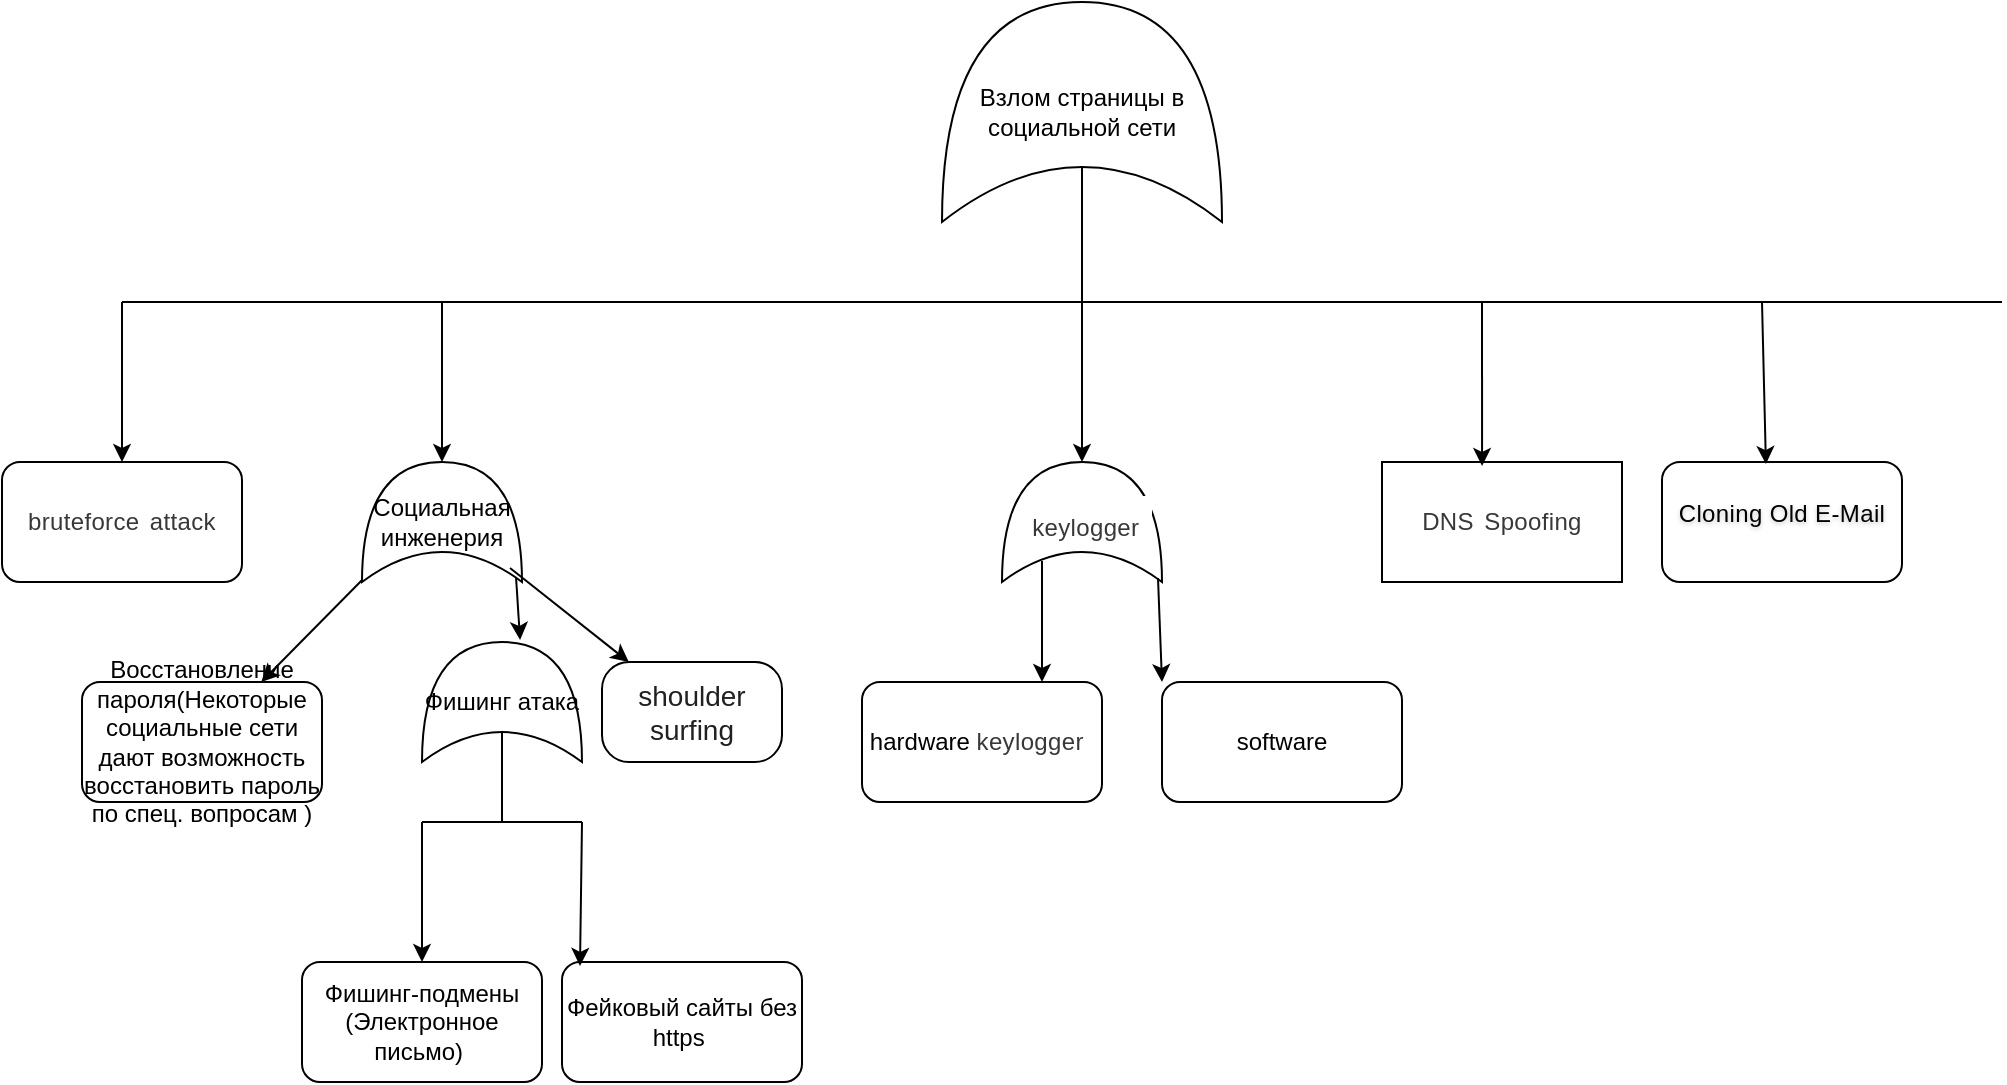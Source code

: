<mxfile version="14.1.2" type="github">
  <diagram id="fqwPPGOWwitssMnaQBWr" name="Page-1">
    <mxGraphModel dx="1979" dy="1764" grid="1" gridSize="10" guides="1" tooltips="1" connect="1" arrows="1" fold="1" page="1" pageScale="1" pageWidth="827" pageHeight="1169" math="0" shadow="0">
      <root>
        <mxCell id="0" />
        <mxCell id="1" parent="0" />
        <mxCell id="G7OAe2jUIg64XprEoP3U-2" value="" style="endArrow=classic;html=1;exitX=0.033;exitY=0.963;exitDx=0;exitDy=0;exitPerimeter=0;entryX=1.017;entryY=0.613;entryDx=0;entryDy=0;entryPerimeter=0;" edge="1" parent="1" source="G7OAe2jUIg64XprEoP3U-33" target="G7OAe2jUIg64XprEoP3U-30">
          <mxGeometry width="50" height="50" relative="1" as="geometry">
            <mxPoint x="140" y="90" as="sourcePoint" />
            <mxPoint x="140" y="170" as="targetPoint" />
          </mxGeometry>
        </mxCell>
        <mxCell id="G7OAe2jUIg64XprEoP3U-4" value="Фишинг-подмены&lt;br&gt;(Электронное письмо)&amp;nbsp;" style="rounded=1;whiteSpace=wrap;html=1;" vertex="1" parent="1">
          <mxGeometry x="-30" y="330" width="120" height="60" as="geometry" />
        </mxCell>
        <mxCell id="G7OAe2jUIg64XprEoP3U-6" value="Фейковый сайты без https&amp;nbsp;" style="rounded=1;whiteSpace=wrap;html=1;" vertex="1" parent="1">
          <mxGeometry x="100" y="330" width="120" height="60" as="geometry" />
        </mxCell>
        <mxCell id="G7OAe2jUIg64XprEoP3U-7" value="&lt;span style=&quot;color: rgb(56 , 56 , 56) ; letter-spacing: 0.17px ; text-align: justify ; word-spacing: 1.7px ; background-color: rgb(255 , 255 , 255)&quot;&gt;&lt;font style=&quot;font-size: 12px&quot;&gt;bruteforce attack&lt;/font&gt;&lt;/span&gt;" style="rounded=1;whiteSpace=wrap;html=1;" vertex="1" parent="1">
          <mxGeometry x="-180" y="80" width="120" height="60" as="geometry" />
        </mxCell>
        <mxCell id="G7OAe2jUIg64XprEoP3U-9" value="" style="endArrow=classic;html=1;" edge="1" parent="1" target="G7OAe2jUIg64XprEoP3U-4">
          <mxGeometry width="50" height="50" relative="1" as="geometry">
            <mxPoint x="30" y="260" as="sourcePoint" />
            <mxPoint x="450" y="300" as="targetPoint" />
            <Array as="points" />
          </mxGeometry>
        </mxCell>
        <mxCell id="G7OAe2jUIg64XprEoP3U-13" value="" style="endArrow=classic;html=1;entryX=0.075;entryY=0.033;entryDx=0;entryDy=0;entryPerimeter=0;" edge="1" parent="1" target="G7OAe2jUIg64XprEoP3U-6">
          <mxGeometry width="50" height="50" relative="1" as="geometry">
            <mxPoint x="110" y="260" as="sourcePoint" />
            <mxPoint x="540" y="270" as="targetPoint" />
            <Array as="points" />
          </mxGeometry>
        </mxCell>
        <mxCell id="G7OAe2jUIg64XprEoP3U-14" value="" style="endArrow=classic;html=1;" edge="1" parent="1">
          <mxGeometry width="50" height="50" relative="1" as="geometry">
            <mxPoint x="360" as="sourcePoint" />
            <mxPoint x="360" y="80" as="targetPoint" />
          </mxGeometry>
        </mxCell>
        <mxCell id="G7OAe2jUIg64XprEoP3U-15" value="" style="endArrow=classic;html=1;" edge="1" parent="1">
          <mxGeometry width="50" height="50" relative="1" as="geometry">
            <mxPoint x="40" as="sourcePoint" />
            <mxPoint x="40" y="80" as="targetPoint" />
          </mxGeometry>
        </mxCell>
        <mxCell id="G7OAe2jUIg64XprEoP3U-16" value="" style="endArrow=classic;html=1;" edge="1" parent="1" target="G7OAe2jUIg64XprEoP3U-7">
          <mxGeometry width="50" height="50" relative="1" as="geometry">
            <mxPoint x="-120" as="sourcePoint" />
            <mxPoint x="440" y="250" as="targetPoint" />
            <Array as="points" />
          </mxGeometry>
        </mxCell>
        <mxCell id="G7OAe2jUIg64XprEoP3U-23" value="Восстановление пароля(Некоторые социальные сети дают возможность восстановить пароль по спец. вопросам )" style="rounded=1;whiteSpace=wrap;html=1;" vertex="1" parent="1">
          <mxGeometry x="-140" y="190" width="120" height="60" as="geometry" />
        </mxCell>
        <mxCell id="G7OAe2jUIg64XprEoP3U-26" value="" style="endArrow=classic;html=1;exitX=0.083;exitY=0.05;exitDx=0;exitDy=0;exitPerimeter=0;" edge="1" parent="1" source="G7OAe2jUIg64XprEoP3U-33" target="G7OAe2jUIg64XprEoP3U-23">
          <mxGeometry width="50" height="50" relative="1" as="geometry">
            <mxPoint y="141" as="sourcePoint" />
            <mxPoint x="440" y="210" as="targetPoint" />
          </mxGeometry>
        </mxCell>
        <mxCell id="G7OAe2jUIg64XprEoP3U-27" value="&lt;span&gt;Взлом страницы в социальной сети&lt;/span&gt;" style="shape=xor;whiteSpace=wrap;html=1;direction=north;" vertex="1" parent="1">
          <mxGeometry x="290" y="-150" width="140" height="110" as="geometry" />
        </mxCell>
        <mxCell id="G7OAe2jUIg64XprEoP3U-28" value="" style="endArrow=none;html=1;entryX=0.25;entryY=0.5;entryDx=0;entryDy=0;entryPerimeter=0;" edge="1" parent="1" target="G7OAe2jUIg64XprEoP3U-27">
          <mxGeometry width="50" height="50" relative="1" as="geometry">
            <mxPoint x="360" as="sourcePoint" />
            <mxPoint x="380" y="100" as="targetPoint" />
          </mxGeometry>
        </mxCell>
        <mxCell id="G7OAe2jUIg64XprEoP3U-29" value="" style="endArrow=none;html=1;" edge="1" parent="1">
          <mxGeometry width="50" height="50" relative="1" as="geometry">
            <mxPoint x="-120" as="sourcePoint" />
            <mxPoint x="820" as="targetPoint" />
          </mxGeometry>
        </mxCell>
        <mxCell id="G7OAe2jUIg64XprEoP3U-30" value="&lt;span&gt;Фишинг атака&lt;/span&gt;" style="shape=xor;whiteSpace=wrap;html=1;direction=north;" vertex="1" parent="1">
          <mxGeometry x="30" y="170" width="80" height="60" as="geometry" />
        </mxCell>
        <mxCell id="G7OAe2jUIg64XprEoP3U-31" value="" style="endArrow=none;html=1;" edge="1" parent="1">
          <mxGeometry width="50" height="50" relative="1" as="geometry">
            <mxPoint x="30" y="260" as="sourcePoint" />
            <mxPoint x="110" y="260" as="targetPoint" />
          </mxGeometry>
        </mxCell>
        <mxCell id="G7OAe2jUIg64XprEoP3U-32" value="" style="endArrow=none;html=1;exitX=0.25;exitY=0.5;exitDx=0;exitDy=0;exitPerimeter=0;" edge="1" parent="1" source="G7OAe2jUIg64XprEoP3U-30">
          <mxGeometry width="50" height="50" relative="1" as="geometry">
            <mxPoint x="330" y="180" as="sourcePoint" />
            <mxPoint x="70" y="260" as="targetPoint" />
          </mxGeometry>
        </mxCell>
        <mxCell id="G7OAe2jUIg64XprEoP3U-33" value="&lt;span&gt;Социальная инженерия&lt;/span&gt;" style="shape=xor;whiteSpace=wrap;html=1;direction=north;" vertex="1" parent="1">
          <mxGeometry y="80" width="80" height="60" as="geometry" />
        </mxCell>
        <mxCell id="G7OAe2jUIg64XprEoP3U-34" value="&lt;span style=&quot;color: rgb(56 , 56 , 56) ; letter-spacing: 0.17px ; text-align: justify ; word-spacing: 1.7px ; background-color: rgb(255 , 255 , 255)&quot;&gt;&lt;font style=&quot;font-size: 12px&quot;&gt;&amp;nbsp; keylogger&lt;/font&gt;&lt;/span&gt;&lt;span style=&quot;color: rgb(56 , 56 , 56) ; font-family: &amp;#34;slabo 27px&amp;#34; , &amp;#34;helvetica neue&amp;#34; , &amp;#34;helvetica&amp;#34; , &amp;#34;arial&amp;#34; , sans-serif ; font-size: 17px ; letter-spacing: 0.17px ; text-align: justify ; word-spacing: 1.7px ; background-color: rgb(255 , 255 , 255)&quot;&gt;&amp;nbsp;&lt;/span&gt;" style="shape=xor;whiteSpace=wrap;html=1;direction=north;" vertex="1" parent="1">
          <mxGeometry x="320" y="80" width="80" height="60" as="geometry" />
        </mxCell>
        <mxCell id="G7OAe2jUIg64XprEoP3U-35" value="" style="endArrow=classic;html=1;entryX=0.75;entryY=0;entryDx=0;entryDy=0;exitX=0.175;exitY=0.25;exitDx=0;exitDy=0;exitPerimeter=0;" edge="1" parent="1" source="G7OAe2jUIg64XprEoP3U-34" target="G7OAe2jUIg64XprEoP3U-39">
          <mxGeometry width="50" height="50" relative="1" as="geometry">
            <mxPoint x="322" y="140" as="sourcePoint" />
            <mxPoint x="322" y="190" as="targetPoint" />
          </mxGeometry>
        </mxCell>
        <mxCell id="G7OAe2jUIg64XprEoP3U-36" value="" style="endArrow=classic;html=1;exitX=0.033;exitY=0.975;exitDx=0;exitDy=0;exitPerimeter=0;entryX=0;entryY=0;entryDx=0;entryDy=0;" edge="1" parent="1" source="G7OAe2jUIg64XprEoP3U-34" target="G7OAe2jUIg64XprEoP3U-40">
          <mxGeometry width="50" height="50" relative="1" as="geometry">
            <mxPoint x="400" y="190" as="sourcePoint" />
            <mxPoint x="400" y="190" as="targetPoint" />
          </mxGeometry>
        </mxCell>
        <mxCell id="G7OAe2jUIg64XprEoP3U-39" value="hardware&amp;nbsp;&lt;span style=&quot;color: rgb(56 , 56 , 56) ; letter-spacing: 0.17px ; text-align: justify ; word-spacing: 1.7px ; background-color: rgb(255 , 255 , 255)&quot;&gt;&lt;font style=&quot;font-size: 12px&quot;&gt;keylogger&amp;nbsp;&lt;/font&gt;&lt;/span&gt;" style="rounded=1;whiteSpace=wrap;html=1;" vertex="1" parent="1">
          <mxGeometry x="250" y="190" width="120" height="60" as="geometry" />
        </mxCell>
        <mxCell id="G7OAe2jUIg64XprEoP3U-40" value="software" style="rounded=1;whiteSpace=wrap;html=1;" vertex="1" parent="1">
          <mxGeometry x="400" y="190" width="120" height="60" as="geometry" />
        </mxCell>
        <mxCell id="G7OAe2jUIg64XprEoP3U-41" value="&lt;span style=&quot;color: rgb(56 , 56 , 56) ; letter-spacing: 0.17px ; text-align: justify ; word-spacing: 1.7px ; background-color: rgb(255 , 255 , 255)&quot;&gt;&lt;font style=&quot;font-size: 12px&quot;&gt;DNS Spoofing&lt;/font&gt;&lt;/span&gt;" style="rounded=0;whiteSpace=wrap;html=1;" vertex="1" parent="1">
          <mxGeometry x="510" y="80" width="120" height="60" as="geometry" />
        </mxCell>
        <mxCell id="G7OAe2jUIg64XprEoP3U-42" value="" style="endArrow=classic;html=1;entryX=0.417;entryY=0.033;entryDx=0;entryDy=0;entryPerimeter=0;" edge="1" parent="1" target="G7OAe2jUIg64XprEoP3U-41">
          <mxGeometry width="50" height="50" relative="1" as="geometry">
            <mxPoint x="560" as="sourcePoint" />
            <mxPoint x="380" y="120" as="targetPoint" />
          </mxGeometry>
        </mxCell>
        <mxCell id="G7OAe2jUIg64XprEoP3U-43" value="&lt;h2 class=&quot;sectionHeadline&quot; style=&quot;margin: 0px 0px 0.5em ; padding: 0px ; border: 0px ; outline: 0px ; vertical-align: baseline ; letter-spacing: 0.01em ; line-height: 1.4em ; overflow-wrap: break-word ; position: relative ; text-shadow: rgba(100 , 100 , 100 , 0.35) 0px 1px 2px ; text-align: left&quot;&gt;&lt;font style=&quot;font-size: 12px ; background-color: rgb(255 , 255 , 255) ; font-weight: normal&quot;&gt;Cloning Old E-Mail&lt;/font&gt;&lt;/h2&gt;" style="rounded=1;whiteSpace=wrap;html=1;" vertex="1" parent="1">
          <mxGeometry x="650" y="80" width="120" height="60" as="geometry" />
        </mxCell>
        <mxCell id="G7OAe2jUIg64XprEoP3U-44" value="" style="endArrow=classic;html=1;entryX=0.433;entryY=0.017;entryDx=0;entryDy=0;entryPerimeter=0;" edge="1" parent="1" target="G7OAe2jUIg64XprEoP3U-43">
          <mxGeometry width="50" height="50" relative="1" as="geometry">
            <mxPoint x="700" as="sourcePoint" />
            <mxPoint x="740" y="40" as="targetPoint" />
          </mxGeometry>
        </mxCell>
        <mxCell id="G7OAe2jUIg64XprEoP3U-45" value="&lt;span style=&quot;color: rgb(32 , 33 , 34) ; font-size: 14px ; font-weight: 400 ; letter-spacing: normal ; text-indent: 0px ; text-transform: none ; word-spacing: 0px ; background-color: rgb(255 , 255 , 255)&quot;&gt;shoulder surfing&lt;/span&gt;" style="rounded=1;whiteSpace=wrap;html=1;arcSize=27;" vertex="1" parent="1">
          <mxGeometry x="120" y="180" width="90" height="50" as="geometry" />
        </mxCell>
        <mxCell id="G7OAe2jUIg64XprEoP3U-46" value="" style="endArrow=classic;html=1;exitX=0.117;exitY=0.925;exitDx=0;exitDy=0;exitPerimeter=0;" edge="1" parent="1" source="G7OAe2jUIg64XprEoP3U-33" target="G7OAe2jUIg64XprEoP3U-45">
          <mxGeometry width="50" height="50" relative="1" as="geometry">
            <mxPoint x="330" y="170" as="sourcePoint" />
            <mxPoint x="380" y="120" as="targetPoint" />
          </mxGeometry>
        </mxCell>
        <mxCell id="G7OAe2jUIg64XprEoP3U-47" style="edgeStyle=orthogonalEdgeStyle;rounded=0;orthogonalLoop=1;jettySize=auto;html=1;exitX=0.5;exitY=1;exitDx=0;exitDy=0;" edge="1" parent="1" source="G7OAe2jUIg64XprEoP3U-45" target="G7OAe2jUIg64XprEoP3U-45">
          <mxGeometry relative="1" as="geometry" />
        </mxCell>
      </root>
    </mxGraphModel>
  </diagram>
</mxfile>
